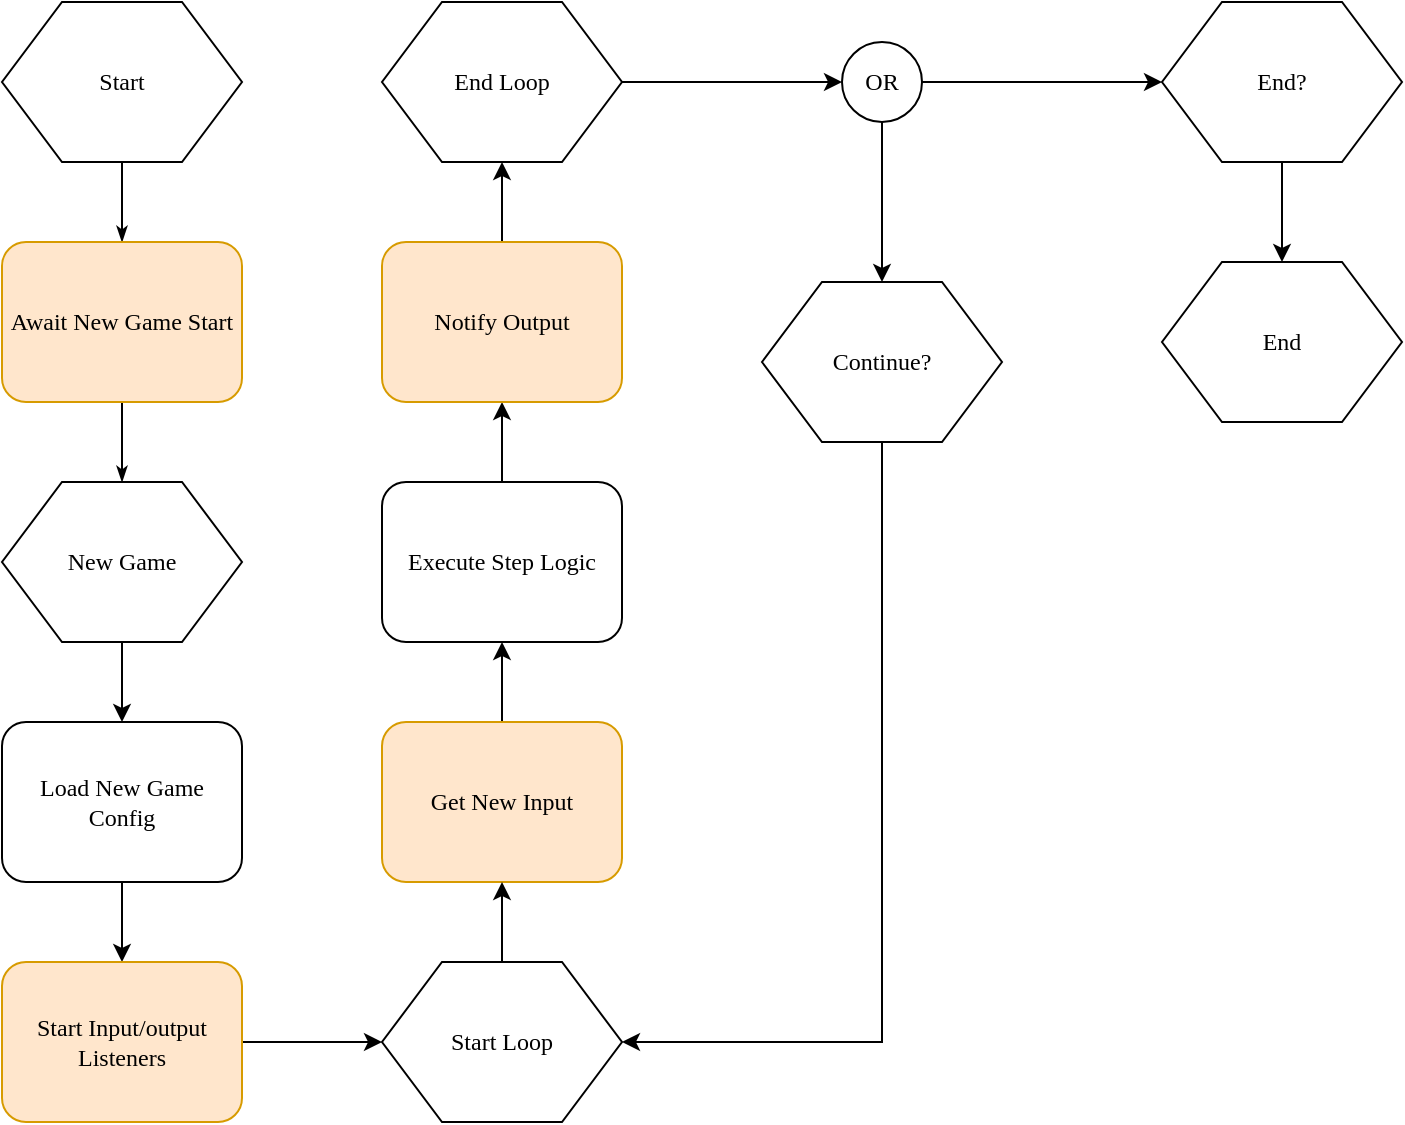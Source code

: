 <mxfile version="14.4.2" type="github">
  <diagram name="Page-1" id="8ce9d11a-91a2-4d17-14d8-a56ed91bf033">
    <mxGraphModel dx="1308" dy="896" grid="1" gridSize="10" guides="1" tooltips="1" connect="1" arrows="1" fold="1" page="1" pageScale="1" pageWidth="1100" pageHeight="850" background="#ffffff" math="0" shadow="0">
      <root>
        <mxCell id="0" />
        <mxCell id="1" parent="0" />
        <mxCell id="17ea667e15c223fc-28" style="edgeStyle=orthogonalEdgeStyle;rounded=1;html=1;labelBackgroundColor=none;startArrow=none;startFill=0;startSize=5;endArrow=classicThin;endFill=1;endSize=5;jettySize=auto;orthogonalLoop=1;strokeWidth=1;fontFamily=Verdana;fontSize=8" parent="1" source="17ea667e15c223fc-1" target="17ea667e15c223fc-2" edge="1">
          <mxGeometry relative="1" as="geometry" />
        </mxCell>
        <mxCell id="17ea667e15c223fc-1" value="Start" style="shape=hexagon;perimeter=hexagonPerimeter;whiteSpace=wrap;html=1;rounded=0;shadow=0;labelBackgroundColor=none;strokeWidth=1;fontFamily=Verdana;fontSize=12;align=center;" parent="1" vertex="1">
          <mxGeometry x="200" y="145" width="120" height="80" as="geometry" />
        </mxCell>
        <mxCell id="17ea667e15c223fc-29" style="edgeStyle=orthogonalEdgeStyle;rounded=1;html=1;labelBackgroundColor=none;startArrow=none;startFill=0;startSize=5;endArrow=classicThin;endFill=1;endSize=5;jettySize=auto;orthogonalLoop=1;strokeWidth=1;fontFamily=Verdana;fontSize=8;entryX=0.5;entryY=0;entryDx=0;entryDy=0;" parent="1" source="17ea667e15c223fc-2" target="17ea667e15c223fc-11" edge="1">
          <mxGeometry relative="1" as="geometry">
            <mxPoint x="260" y="385" as="targetPoint" />
          </mxGeometry>
        </mxCell>
        <mxCell id="17ea667e15c223fc-2" value="Await New Game Start" style="rounded=1;whiteSpace=wrap;html=1;shadow=0;labelBackgroundColor=none;strokeWidth=1;fontFamily=Verdana;fontSize=12;align=center;fillColor=#ffe6cc;strokeColor=#d79b00;" parent="1" vertex="1">
          <mxGeometry x="200" y="265" width="120" height="80" as="geometry" />
        </mxCell>
        <mxCell id="JBzAY3IJUqZfZQGEJmhK-11" value="" style="edgeStyle=orthogonalEdgeStyle;rounded=0;orthogonalLoop=1;jettySize=auto;html=1;" edge="1" parent="1" source="17ea667e15c223fc-11" target="JBzAY3IJUqZfZQGEJmhK-2">
          <mxGeometry relative="1" as="geometry" />
        </mxCell>
        <mxCell id="17ea667e15c223fc-11" value="New Game" style="shape=hexagon;perimeter=hexagonPerimeter;whiteSpace=wrap;html=1;rounded=0;shadow=0;labelBackgroundColor=none;strokeWidth=1;fontFamily=Verdana;fontSize=12;align=center;" parent="1" vertex="1">
          <mxGeometry x="200" y="385" width="120" height="80" as="geometry" />
        </mxCell>
        <mxCell id="JBzAY3IJUqZfZQGEJmhK-19" value="" style="edgeStyle=orthogonalEdgeStyle;rounded=0;orthogonalLoop=1;jettySize=auto;html=1;" edge="1" parent="1" source="17ea667e15c223fc-21" target="JBzAY3IJUqZfZQGEJmhK-9">
          <mxGeometry relative="1" as="geometry" />
        </mxCell>
        <mxCell id="JBzAY3IJUqZfZQGEJmhK-21" style="edgeStyle=orthogonalEdgeStyle;rounded=0;orthogonalLoop=1;jettySize=auto;html=1;" edge="1" parent="1" source="17ea667e15c223fc-21" target="JBzAY3IJUqZfZQGEJmhK-10">
          <mxGeometry relative="1" as="geometry" />
        </mxCell>
        <mxCell id="17ea667e15c223fc-21" value="OR" style="ellipse;whiteSpace=wrap;html=1;rounded=1;shadow=0;labelBackgroundColor=none;strokeWidth=1;fontFamily=Verdana;fontSize=12;align=center;" parent="1" vertex="1">
          <mxGeometry x="620" y="165" width="40" height="40" as="geometry" />
        </mxCell>
        <mxCell id="JBzAY3IJUqZfZQGEJmhK-12" value="" style="edgeStyle=orthogonalEdgeStyle;rounded=0;orthogonalLoop=1;jettySize=auto;html=1;" edge="1" parent="1" source="JBzAY3IJUqZfZQGEJmhK-2" target="JBzAY3IJUqZfZQGEJmhK-3">
          <mxGeometry relative="1" as="geometry" />
        </mxCell>
        <mxCell id="JBzAY3IJUqZfZQGEJmhK-2" value="Load New Game Config" style="rounded=1;whiteSpace=wrap;html=1;shadow=0;labelBackgroundColor=none;strokeWidth=1;fontFamily=Verdana;fontSize=12;align=center;" vertex="1" parent="1">
          <mxGeometry x="200" y="505" width="120" height="80" as="geometry" />
        </mxCell>
        <mxCell id="JBzAY3IJUqZfZQGEJmhK-13" value="" style="edgeStyle=orthogonalEdgeStyle;rounded=0;orthogonalLoop=1;jettySize=auto;html=1;" edge="1" parent="1" source="JBzAY3IJUqZfZQGEJmhK-3" target="JBzAY3IJUqZfZQGEJmhK-8">
          <mxGeometry relative="1" as="geometry" />
        </mxCell>
        <mxCell id="JBzAY3IJUqZfZQGEJmhK-3" value="Start Input/output Listeners" style="rounded=1;whiteSpace=wrap;html=1;shadow=0;labelBackgroundColor=none;strokeWidth=1;fontFamily=Verdana;fontSize=12;align=center;fillColor=#ffe6cc;strokeColor=#d79b00;" vertex="1" parent="1">
          <mxGeometry x="200" y="625" width="120" height="80" as="geometry" />
        </mxCell>
        <mxCell id="JBzAY3IJUqZfZQGEJmhK-18" value="" style="edgeStyle=orthogonalEdgeStyle;rounded=0;orthogonalLoop=1;jettySize=auto;html=1;" edge="1" parent="1" source="JBzAY3IJUqZfZQGEJmhK-4" target="17ea667e15c223fc-21">
          <mxGeometry relative="1" as="geometry" />
        </mxCell>
        <mxCell id="JBzAY3IJUqZfZQGEJmhK-4" value="End Loop" style="shape=hexagon;perimeter=hexagonPerimeter;whiteSpace=wrap;html=1;rounded=0;shadow=0;labelBackgroundColor=none;strokeWidth=1;fontFamily=Verdana;fontSize=12;align=center;" vertex="1" parent="1">
          <mxGeometry x="390" y="145" width="120" height="80" as="geometry" />
        </mxCell>
        <mxCell id="JBzAY3IJUqZfZQGEJmhK-15" value="" style="edgeStyle=orthogonalEdgeStyle;rounded=0;orthogonalLoop=1;jettySize=auto;html=1;" edge="1" parent="1" source="JBzAY3IJUqZfZQGEJmhK-5" target="JBzAY3IJUqZfZQGEJmhK-6">
          <mxGeometry relative="1" as="geometry" />
        </mxCell>
        <mxCell id="JBzAY3IJUqZfZQGEJmhK-5" value="Get New Input" style="rounded=1;whiteSpace=wrap;html=1;shadow=0;labelBackgroundColor=none;strokeWidth=1;fontFamily=Verdana;fontSize=12;align=center;fillColor=#ffe6cc;strokeColor=#d79b00;" vertex="1" parent="1">
          <mxGeometry x="390" y="505" width="120" height="80" as="geometry" />
        </mxCell>
        <mxCell id="JBzAY3IJUqZfZQGEJmhK-16" value="" style="edgeStyle=orthogonalEdgeStyle;rounded=0;orthogonalLoop=1;jettySize=auto;html=1;" edge="1" parent="1" source="JBzAY3IJUqZfZQGEJmhK-6" target="JBzAY3IJUqZfZQGEJmhK-7">
          <mxGeometry relative="1" as="geometry" />
        </mxCell>
        <mxCell id="JBzAY3IJUqZfZQGEJmhK-6" value="Execute Step Logic" style="rounded=1;whiteSpace=wrap;html=1;shadow=0;labelBackgroundColor=none;strokeWidth=1;fontFamily=Verdana;fontSize=12;align=center;" vertex="1" parent="1">
          <mxGeometry x="390" y="385" width="120" height="80" as="geometry" />
        </mxCell>
        <mxCell id="JBzAY3IJUqZfZQGEJmhK-17" value="" style="edgeStyle=orthogonalEdgeStyle;rounded=0;orthogonalLoop=1;jettySize=auto;html=1;" edge="1" parent="1" source="JBzAY3IJUqZfZQGEJmhK-7" target="JBzAY3IJUqZfZQGEJmhK-4">
          <mxGeometry relative="1" as="geometry" />
        </mxCell>
        <mxCell id="JBzAY3IJUqZfZQGEJmhK-7" value="Notify Output" style="rounded=1;whiteSpace=wrap;html=1;shadow=0;labelBackgroundColor=none;strokeWidth=1;fontFamily=Verdana;fontSize=12;align=center;fillColor=#ffe6cc;strokeColor=#d79b00;" vertex="1" parent="1">
          <mxGeometry x="390" y="265" width="120" height="80" as="geometry" />
        </mxCell>
        <mxCell id="JBzAY3IJUqZfZQGEJmhK-14" value="" style="edgeStyle=orthogonalEdgeStyle;rounded=0;orthogonalLoop=1;jettySize=auto;html=1;" edge="1" parent="1" source="JBzAY3IJUqZfZQGEJmhK-8" target="JBzAY3IJUqZfZQGEJmhK-5">
          <mxGeometry relative="1" as="geometry" />
        </mxCell>
        <mxCell id="JBzAY3IJUqZfZQGEJmhK-8" value="Start Loop" style="shape=hexagon;perimeter=hexagonPerimeter;whiteSpace=wrap;html=1;rounded=0;shadow=0;labelBackgroundColor=none;strokeWidth=1;fontFamily=Verdana;fontSize=12;align=center;" vertex="1" parent="1">
          <mxGeometry x="390" y="625" width="120" height="80" as="geometry" />
        </mxCell>
        <mxCell id="JBzAY3IJUqZfZQGEJmhK-20" style="edgeStyle=orthogonalEdgeStyle;rounded=0;orthogonalLoop=1;jettySize=auto;html=1;" edge="1" parent="1" source="JBzAY3IJUqZfZQGEJmhK-9" target="JBzAY3IJUqZfZQGEJmhK-8">
          <mxGeometry relative="1" as="geometry">
            <Array as="points">
              <mxPoint x="640" y="665" />
            </Array>
          </mxGeometry>
        </mxCell>
        <mxCell id="JBzAY3IJUqZfZQGEJmhK-9" value="Continue?" style="shape=hexagon;perimeter=hexagonPerimeter;whiteSpace=wrap;html=1;rounded=0;shadow=0;labelBackgroundColor=none;strokeWidth=1;fontFamily=Verdana;fontSize=12;align=center;" vertex="1" parent="1">
          <mxGeometry x="580" y="285" width="120" height="80" as="geometry" />
        </mxCell>
        <mxCell id="JBzAY3IJUqZfZQGEJmhK-23" value="" style="edgeStyle=orthogonalEdgeStyle;rounded=0;orthogonalLoop=1;jettySize=auto;html=1;" edge="1" parent="1" source="JBzAY3IJUqZfZQGEJmhK-10" target="JBzAY3IJUqZfZQGEJmhK-22">
          <mxGeometry relative="1" as="geometry" />
        </mxCell>
        <mxCell id="JBzAY3IJUqZfZQGEJmhK-10" value="End?" style="shape=hexagon;perimeter=hexagonPerimeter;whiteSpace=wrap;html=1;rounded=0;shadow=0;labelBackgroundColor=none;strokeWidth=1;fontFamily=Verdana;fontSize=12;align=center;" vertex="1" parent="1">
          <mxGeometry x="780" y="145" width="120" height="80" as="geometry" />
        </mxCell>
        <mxCell id="JBzAY3IJUqZfZQGEJmhK-22" value="End" style="shape=hexagon;perimeter=hexagonPerimeter;whiteSpace=wrap;html=1;rounded=0;shadow=0;labelBackgroundColor=none;strokeWidth=1;fontFamily=Verdana;fontSize=12;align=center;" vertex="1" parent="1">
          <mxGeometry x="780" y="275" width="120" height="80" as="geometry" />
        </mxCell>
      </root>
    </mxGraphModel>
  </diagram>
</mxfile>
